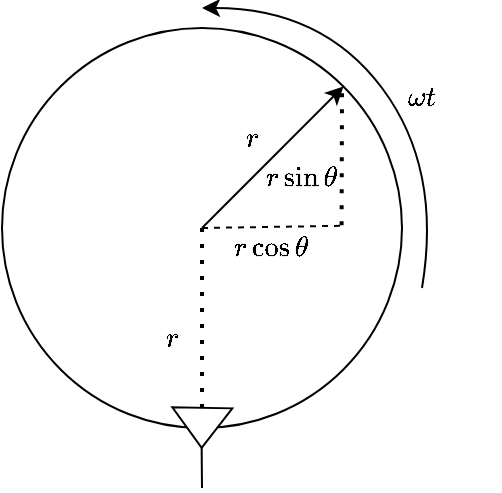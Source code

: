 <mxfile version="26.2.14">
  <diagram name="Page-1" id="-o3Vapfo4_f109Qdg1Tp">
    <mxGraphModel dx="687" dy="418" grid="1" gridSize="10" guides="1" tooltips="1" connect="1" arrows="1" fold="1" page="1" pageScale="1" pageWidth="850" pageHeight="1100" math="1" shadow="0">
      <root>
        <mxCell id="0" />
        <mxCell id="1" parent="0" />
        <mxCell id="RrZNLIo5yRisIMxuXypp-1" value="" style="ellipse;whiteSpace=wrap;html=1;aspect=fixed;fillColor=none;" vertex="1" parent="1">
          <mxGeometry x="240" y="120" width="200" height="200" as="geometry" />
        </mxCell>
        <mxCell id="RrZNLIo5yRisIMxuXypp-3" value="" style="endArrow=classic;html=1;rounded=0;" edge="1" parent="1" source="RrZNLIo5yRisIMxuXypp-1">
          <mxGeometry width="50" height="50" relative="1" as="geometry">
            <mxPoint x="360" y="200" as="sourcePoint" />
            <mxPoint x="410" y="150" as="targetPoint" />
          </mxGeometry>
        </mxCell>
        <mxCell id="RrZNLIo5yRisIMxuXypp-4" value="" style="endArrow=classic;html=1;rounded=0;entryX=1;entryY=0;entryDx=0;entryDy=0;" edge="1" parent="1" target="RrZNLIo5yRisIMxuXypp-1">
          <mxGeometry width="50" height="50" relative="1" as="geometry">
            <mxPoint x="340" y="220" as="sourcePoint" />
            <mxPoint x="450" y="350" as="targetPoint" />
          </mxGeometry>
        </mxCell>
        <mxCell id="RrZNLIo5yRisIMxuXypp-7" value="" style="endArrow=none;dashed=1;html=1;rounded=0;entryX=0.83;entryY=-0.037;entryDx=0;entryDy=0;entryPerimeter=0;" edge="1" parent="1">
          <mxGeometry width="50" height="50" relative="1" as="geometry">
            <mxPoint x="340" y="220" as="sourcePoint" />
            <mxPoint x="409.8" y="218.89" as="targetPoint" />
          </mxGeometry>
        </mxCell>
        <mxCell id="RrZNLIo5yRisIMxuXypp-8" value="" style="endArrow=none;dashed=1;html=1;dashPattern=1 3;strokeWidth=2;rounded=0;entryX=0.5;entryY=0;entryDx=0;entryDy=0;exitX=0.83;exitY=-0.047;exitDx=0;exitDy=0;exitPerimeter=0;" edge="1" parent="1">
          <mxGeometry width="50" height="50" relative="1" as="geometry">
            <mxPoint x="409.8" y="218.59" as="sourcePoint" />
            <mxPoint x="410" y="150" as="targetPoint" />
          </mxGeometry>
        </mxCell>
        <mxCell id="RrZNLIo5yRisIMxuXypp-10" value="$$r\sin\theta$$" style="text;html=1;align=center;verticalAlign=middle;whiteSpace=wrap;rounded=0;" vertex="1" parent="1">
          <mxGeometry x="370" y="180" width="40" height="30" as="geometry" />
        </mxCell>
        <mxCell id="RrZNLIo5yRisIMxuXypp-11" value="" style="triangle;whiteSpace=wrap;html=1;rotation=91;" vertex="1" parent="1">
          <mxGeometry x="330" y="304.91" width="20" height="30" as="geometry" />
        </mxCell>
        <mxCell id="RrZNLIo5yRisIMxuXypp-12" value="" style="endArrow=none;html=1;rounded=0;entryX=1;entryY=0.5;entryDx=0;entryDy=0;" edge="1" parent="1" target="RrZNLIo5yRisIMxuXypp-11">
          <mxGeometry width="50" height="50" relative="1" as="geometry">
            <mxPoint x="340" y="350" as="sourcePoint" />
            <mxPoint x="400" y="290" as="targetPoint" />
          </mxGeometry>
        </mxCell>
        <mxCell id="RrZNLIo5yRisIMxuXypp-13" value="$$r$$" style="text;html=1;align=center;verticalAlign=middle;whiteSpace=wrap;rounded=0;" vertex="1" parent="1">
          <mxGeometry x="350" y="160" width="30" height="30" as="geometry" />
        </mxCell>
        <mxCell id="RrZNLIo5yRisIMxuXypp-14" value="" style="curved=1;endArrow=none;html=1;rounded=0;startArrow=classic;startFill=1;" edge="1" parent="1">
          <mxGeometry width="50" height="50" relative="1" as="geometry">
            <mxPoint x="340" y="110" as="sourcePoint" />
            <mxPoint x="450" y="250" as="targetPoint" />
            <Array as="points">
              <mxPoint x="400" y="110" />
              <mxPoint x="460" y="190" />
            </Array>
          </mxGeometry>
        </mxCell>
        <mxCell id="RrZNLIo5yRisIMxuXypp-15" value="$${\omega}t$$" style="text;html=1;align=center;verticalAlign=middle;whiteSpace=wrap;rounded=0;" vertex="1" parent="1">
          <mxGeometry x="430" y="140" width="40" height="30" as="geometry" />
        </mxCell>
        <mxCell id="RrZNLIo5yRisIMxuXypp-17" value="$$r\cos\theta$$" style="text;html=1;align=center;verticalAlign=middle;whiteSpace=wrap;rounded=0;" vertex="1" parent="1">
          <mxGeometry x="340" y="220" width="70" height="20" as="geometry" />
        </mxCell>
        <mxCell id="RrZNLIo5yRisIMxuXypp-18" value="" style="endArrow=none;dashed=1;html=1;dashPattern=1 3;strokeWidth=2;rounded=0;exitX=0;exitY=0;exitDx=0;exitDy=0;" edge="1" parent="1" source="RrZNLIo5yRisIMxuXypp-17" target="RrZNLIo5yRisIMxuXypp-11">
          <mxGeometry width="50" height="50" relative="1" as="geometry">
            <mxPoint x="370" y="240" as="sourcePoint" />
            <mxPoint x="420" y="190" as="targetPoint" />
          </mxGeometry>
        </mxCell>
        <mxCell id="RrZNLIo5yRisIMxuXypp-19" value="$$r$$" style="text;html=1;align=center;verticalAlign=middle;whiteSpace=wrap;rounded=0;" vertex="1" parent="1">
          <mxGeometry x="310" y="260" width="30" height="30" as="geometry" />
        </mxCell>
      </root>
    </mxGraphModel>
  </diagram>
</mxfile>
